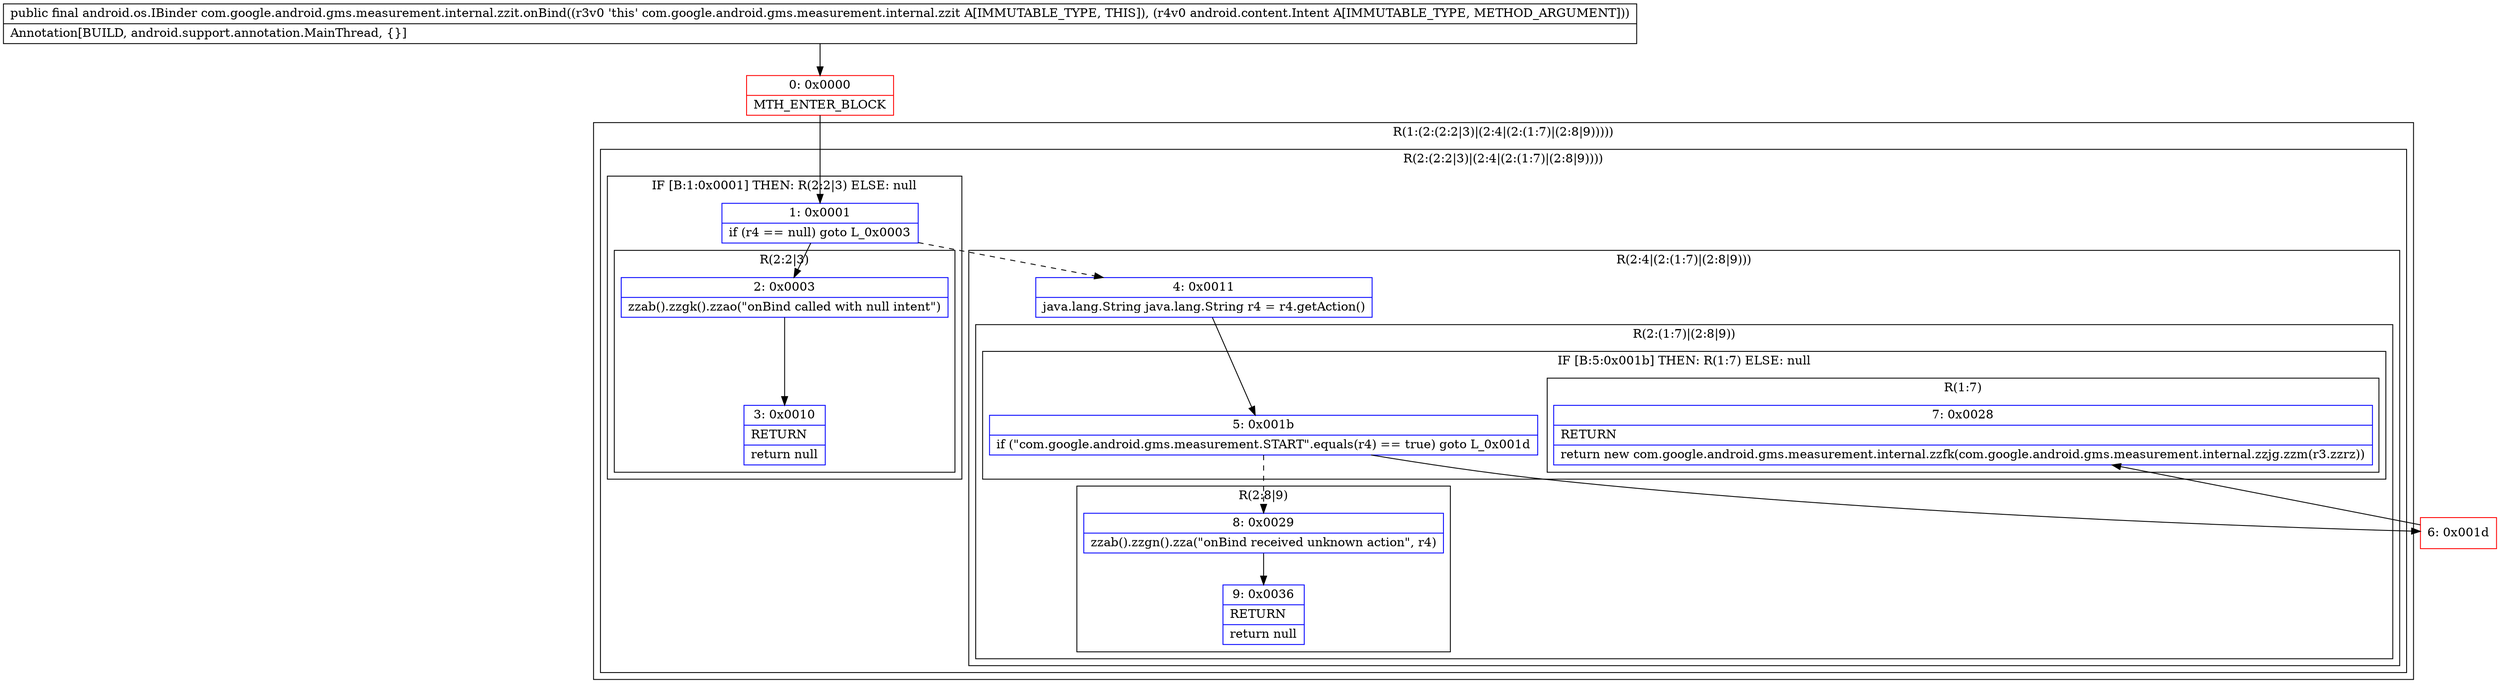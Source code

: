 digraph "CFG forcom.google.android.gms.measurement.internal.zzit.onBind(Landroid\/content\/Intent;)Landroid\/os\/IBinder;" {
subgraph cluster_Region_1716415700 {
label = "R(1:(2:(2:2|3)|(2:4|(2:(1:7)|(2:8|9)))))";
node [shape=record,color=blue];
subgraph cluster_Region_686418719 {
label = "R(2:(2:2|3)|(2:4|(2:(1:7)|(2:8|9))))";
node [shape=record,color=blue];
subgraph cluster_IfRegion_861968351 {
label = "IF [B:1:0x0001] THEN: R(2:2|3) ELSE: null";
node [shape=record,color=blue];
Node_1 [shape=record,label="{1\:\ 0x0001|if (r4 == null) goto L_0x0003\l}"];
subgraph cluster_Region_125257659 {
label = "R(2:2|3)";
node [shape=record,color=blue];
Node_2 [shape=record,label="{2\:\ 0x0003|zzab().zzgk().zzao(\"onBind called with null intent\")\l}"];
Node_3 [shape=record,label="{3\:\ 0x0010|RETURN\l|return null\l}"];
}
}
subgraph cluster_Region_796803606 {
label = "R(2:4|(2:(1:7)|(2:8|9)))";
node [shape=record,color=blue];
Node_4 [shape=record,label="{4\:\ 0x0011|java.lang.String java.lang.String r4 = r4.getAction()\l}"];
subgraph cluster_Region_315274061 {
label = "R(2:(1:7)|(2:8|9))";
node [shape=record,color=blue];
subgraph cluster_IfRegion_2127753756 {
label = "IF [B:5:0x001b] THEN: R(1:7) ELSE: null";
node [shape=record,color=blue];
Node_5 [shape=record,label="{5\:\ 0x001b|if (\"com.google.android.gms.measurement.START\".equals(r4) == true) goto L_0x001d\l}"];
subgraph cluster_Region_1964774168 {
label = "R(1:7)";
node [shape=record,color=blue];
Node_7 [shape=record,label="{7\:\ 0x0028|RETURN\l|return new com.google.android.gms.measurement.internal.zzfk(com.google.android.gms.measurement.internal.zzjg.zzm(r3.zzrz))\l}"];
}
}
subgraph cluster_Region_1414064962 {
label = "R(2:8|9)";
node [shape=record,color=blue];
Node_8 [shape=record,label="{8\:\ 0x0029|zzab().zzgn().zza(\"onBind received unknown action\", r4)\l}"];
Node_9 [shape=record,label="{9\:\ 0x0036|RETURN\l|return null\l}"];
}
}
}
}
}
Node_0 [shape=record,color=red,label="{0\:\ 0x0000|MTH_ENTER_BLOCK\l}"];
Node_6 [shape=record,color=red,label="{6\:\ 0x001d}"];
MethodNode[shape=record,label="{public final android.os.IBinder com.google.android.gms.measurement.internal.zzit.onBind((r3v0 'this' com.google.android.gms.measurement.internal.zzit A[IMMUTABLE_TYPE, THIS]), (r4v0 android.content.Intent A[IMMUTABLE_TYPE, METHOD_ARGUMENT]))  | Annotation[BUILD, android.support.annotation.MainThread, \{\}]\l}"];
MethodNode -> Node_0;
Node_1 -> Node_2;
Node_1 -> Node_4[style=dashed];
Node_2 -> Node_3;
Node_4 -> Node_5;
Node_5 -> Node_6;
Node_5 -> Node_8[style=dashed];
Node_8 -> Node_9;
Node_0 -> Node_1;
Node_6 -> Node_7;
}

